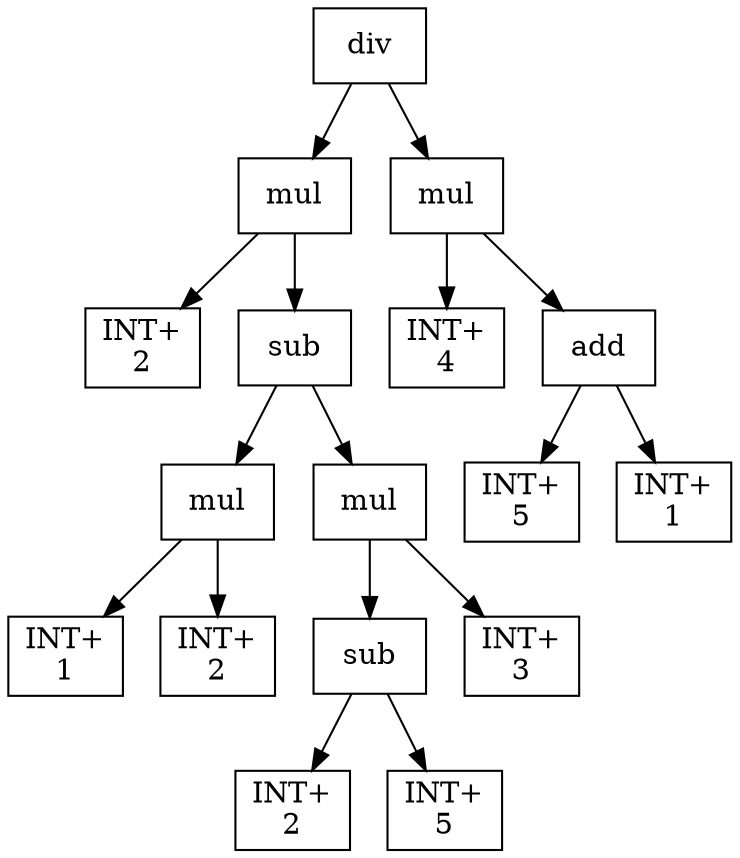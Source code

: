 digraph expr {
  node [shape=box];
  n1 [label="div"];
  n2 [label="mul"];
  n3 [label="INT+\n2"];
  n4 [label="sub"];
  n5 [label="mul"];
  n6 [label="INT+\n1"];
  n7 [label="INT+\n2"];
  n5 -> n6;
  n5 -> n7;
  n8 [label="mul"];
  n9 [label="sub"];
  n10 [label="INT+\n2"];
  n11 [label="INT+\n5"];
  n9 -> n10;
  n9 -> n11;
  n12 [label="INT+\n3"];
  n8 -> n9;
  n8 -> n12;
  n4 -> n5;
  n4 -> n8;
  n2 -> n3;
  n2 -> n4;
  n13 [label="mul"];
  n14 [label="INT+\n4"];
  n15 [label="add"];
  n16 [label="INT+\n5"];
  n17 [label="INT+\n1"];
  n15 -> n16;
  n15 -> n17;
  n13 -> n14;
  n13 -> n15;
  n1 -> n2;
  n1 -> n13;
}